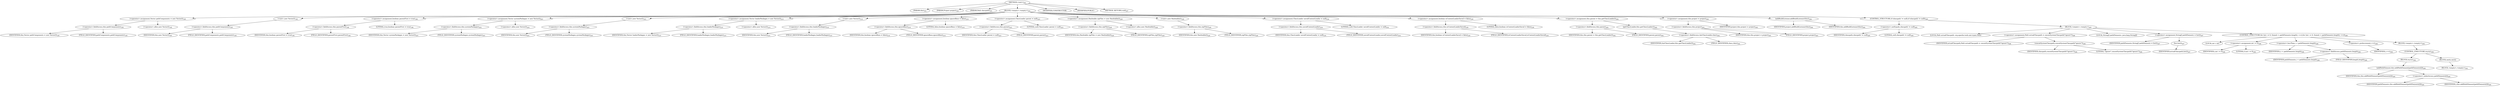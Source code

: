 digraph "&lt;init&gt;" {  
"323" [label = <(METHOD,&lt;init&gt;)<SUB>281</SUB>> ]
"32" [label = <(PARAM,this)<SUB>281</SUB>> ]
"324" [label = <(PARAM,Project project)<SUB>281</SUB>> ]
"325" [label = <(PARAM,Path classpath)<SUB>281</SUB>> ]
"326" [label = <(BLOCK,&lt;empty&gt;,&lt;empty&gt;)<SUB>281</SUB>> ]
"327" [label = <(&lt;operator&gt;.assignment,Vector pathComponents = new Vector())<SUB>185</SUB>> ]
"328" [label = <(&lt;operator&gt;.fieldAccess,this.pathComponents)<SUB>185</SUB>> ]
"329" [label = <(IDENTIFIER,this,Vector pathComponents = new Vector())<SUB>185</SUB>> ]
"330" [label = <(FIELD_IDENTIFIER,pathComponents,pathComponents)<SUB>185</SUB>> ]
"331" [label = <(&lt;operator&gt;.alloc,new Vector())<SUB>185</SUB>> ]
"332" [label = <(&lt;init&gt;,new Vector())<SUB>185</SUB>> ]
"333" [label = <(&lt;operator&gt;.fieldAccess,this.pathComponents)<SUB>185</SUB>> ]
"334" [label = <(IDENTIFIER,this,new Vector())<SUB>185</SUB>> ]
"335" [label = <(FIELD_IDENTIFIER,pathComponents,pathComponents)<SUB>185</SUB>> ]
"336" [label = <(&lt;operator&gt;.assignment,boolean parentFirst = true)<SUB>196</SUB>> ]
"337" [label = <(&lt;operator&gt;.fieldAccess,this.parentFirst)<SUB>196</SUB>> ]
"338" [label = <(IDENTIFIER,this,boolean parentFirst = true)<SUB>196</SUB>> ]
"339" [label = <(FIELD_IDENTIFIER,parentFirst,parentFirst)<SUB>196</SUB>> ]
"340" [label = <(LITERAL,true,boolean parentFirst = true)<SUB>196</SUB>> ]
"341" [label = <(&lt;operator&gt;.assignment,Vector systemPackages = new Vector())<SUB>203</SUB>> ]
"342" [label = <(&lt;operator&gt;.fieldAccess,this.systemPackages)<SUB>203</SUB>> ]
"343" [label = <(IDENTIFIER,this,Vector systemPackages = new Vector())<SUB>203</SUB>> ]
"344" [label = <(FIELD_IDENTIFIER,systemPackages,systemPackages)<SUB>203</SUB>> ]
"345" [label = <(&lt;operator&gt;.alloc,new Vector())<SUB>203</SUB>> ]
"346" [label = <(&lt;init&gt;,new Vector())<SUB>203</SUB>> ]
"347" [label = <(&lt;operator&gt;.fieldAccess,this.systemPackages)<SUB>203</SUB>> ]
"348" [label = <(IDENTIFIER,this,new Vector())<SUB>203</SUB>> ]
"349" [label = <(FIELD_IDENTIFIER,systemPackages,systemPackages)<SUB>203</SUB>> ]
"350" [label = <(&lt;operator&gt;.assignment,Vector loaderPackages = new Vector())<SUB>210</SUB>> ]
"351" [label = <(&lt;operator&gt;.fieldAccess,this.loaderPackages)<SUB>210</SUB>> ]
"352" [label = <(IDENTIFIER,this,Vector loaderPackages = new Vector())<SUB>210</SUB>> ]
"353" [label = <(FIELD_IDENTIFIER,loaderPackages,loaderPackages)<SUB>210</SUB>> ]
"354" [label = <(&lt;operator&gt;.alloc,new Vector())<SUB>210</SUB>> ]
"355" [label = <(&lt;init&gt;,new Vector())<SUB>210</SUB>> ]
"356" [label = <(&lt;operator&gt;.fieldAccess,this.loaderPackages)<SUB>210</SUB>> ]
"357" [label = <(IDENTIFIER,this,new Vector())<SUB>210</SUB>> ]
"358" [label = <(FIELD_IDENTIFIER,loaderPackages,loaderPackages)<SUB>210</SUB>> ]
"359" [label = <(&lt;operator&gt;.assignment,boolean ignoreBase = false)<SUB>218</SUB>> ]
"360" [label = <(&lt;operator&gt;.fieldAccess,this.ignoreBase)<SUB>218</SUB>> ]
"361" [label = <(IDENTIFIER,this,boolean ignoreBase = false)<SUB>218</SUB>> ]
"362" [label = <(FIELD_IDENTIFIER,ignoreBase,ignoreBase)<SUB>218</SUB>> ]
"363" [label = <(LITERAL,false,boolean ignoreBase = false)<SUB>218</SUB>> ]
"364" [label = <(&lt;operator&gt;.assignment,ClassLoader parent = null)<SUB>223</SUB>> ]
"365" [label = <(&lt;operator&gt;.fieldAccess,this.parent)<SUB>223</SUB>> ]
"366" [label = <(IDENTIFIER,this,ClassLoader parent = null)<SUB>223</SUB>> ]
"367" [label = <(FIELD_IDENTIFIER,parent,parent)<SUB>223</SUB>> ]
"368" [label = <(LITERAL,null,ClassLoader parent = null)<SUB>223</SUB>> ]
"369" [label = <(&lt;operator&gt;.assignment,Hashtable zipFiles = new Hashtable())<SUB>228</SUB>> ]
"370" [label = <(&lt;operator&gt;.fieldAccess,this.zipFiles)<SUB>228</SUB>> ]
"371" [label = <(IDENTIFIER,this,Hashtable zipFiles = new Hashtable())<SUB>228</SUB>> ]
"372" [label = <(FIELD_IDENTIFIER,zipFiles,zipFiles)<SUB>228</SUB>> ]
"373" [label = <(&lt;operator&gt;.alloc,new Hashtable())<SUB>228</SUB>> ]
"374" [label = <(&lt;init&gt;,new Hashtable())<SUB>228</SUB>> ]
"375" [label = <(&lt;operator&gt;.fieldAccess,this.zipFiles)<SUB>228</SUB>> ]
"376" [label = <(IDENTIFIER,this,new Hashtable())<SUB>228</SUB>> ]
"377" [label = <(FIELD_IDENTIFIER,zipFiles,zipFiles)<SUB>228</SUB>> ]
"378" [label = <(&lt;operator&gt;.assignment,ClassLoader savedContextLoader = null)<SUB>234</SUB>> ]
"379" [label = <(&lt;operator&gt;.fieldAccess,this.savedContextLoader)<SUB>234</SUB>> ]
"380" [label = <(IDENTIFIER,this,ClassLoader savedContextLoader = null)<SUB>234</SUB>> ]
"381" [label = <(FIELD_IDENTIFIER,savedContextLoader,savedContextLoader)<SUB>234</SUB>> ]
"382" [label = <(LITERAL,null,ClassLoader savedContextLoader = null)<SUB>234</SUB>> ]
"383" [label = <(&lt;operator&gt;.assignment,boolean isContextLoaderSaved = false)<SUB>238</SUB>> ]
"384" [label = <(&lt;operator&gt;.fieldAccess,this.isContextLoaderSaved)<SUB>238</SUB>> ]
"385" [label = <(IDENTIFIER,this,boolean isContextLoaderSaved = false)<SUB>238</SUB>> ]
"386" [label = <(FIELD_IDENTIFIER,isContextLoaderSaved,isContextLoaderSaved)<SUB>238</SUB>> ]
"387" [label = <(LITERAL,false,boolean isContextLoaderSaved = false)<SUB>238</SUB>> ]
"388" [label = <(&lt;operator&gt;.assignment,this.parent = this.getClassLoader())<SUB>282</SUB>> ]
"389" [label = <(&lt;operator&gt;.fieldAccess,this.parent)<SUB>282</SUB>> ]
"390" [label = <(IDENTIFIER,this,this.parent = this.getClassLoader())<SUB>282</SUB>> ]
"391" [label = <(FIELD_IDENTIFIER,parent,parent)<SUB>282</SUB>> ]
"392" [label = <(getClassLoader,this.getClassLoader())<SUB>282</SUB>> ]
"393" [label = <(&lt;operator&gt;.fieldAccess,AntClassLoader.class)<SUB>282</SUB>> ]
"394" [label = <(IDENTIFIER,AntClassLoader,this.getClassLoader())<SUB>282</SUB>> ]
"395" [label = <(FIELD_IDENTIFIER,class,class)<SUB>282</SUB>> ]
"396" [label = <(&lt;operator&gt;.assignment,this.project = project)<SUB>283</SUB>> ]
"397" [label = <(&lt;operator&gt;.fieldAccess,this.project)<SUB>283</SUB>> ]
"31" [label = <(IDENTIFIER,this,this.project = project)<SUB>283</SUB>> ]
"398" [label = <(FIELD_IDENTIFIER,project,project)<SUB>283</SUB>> ]
"399" [label = <(IDENTIFIER,project,this.project = project)<SUB>283</SUB>> ]
"400" [label = <(addBuildListener,addBuildListener(this))<SUB>284</SUB>> ]
"401" [label = <(IDENTIFIER,project,addBuildListener(this))<SUB>284</SUB>> ]
"33" [label = <(IDENTIFIER,this,addBuildListener(this))<SUB>284</SUB>> ]
"402" [label = <(CONTROL_STRUCTURE,if (classpath != null),if (classpath != null))<SUB>285</SUB>> ]
"403" [label = <(&lt;operator&gt;.notEquals,classpath != null)<SUB>285</SUB>> ]
"404" [label = <(IDENTIFIER,classpath,classpath != null)<SUB>285</SUB>> ]
"405" [label = <(LITERAL,null,classpath != null)<SUB>285</SUB>> ]
"406" [label = <(BLOCK,&lt;empty&gt;,&lt;empty&gt;)<SUB>285</SUB>> ]
"407" [label = <(LOCAL,Path actualClasspath: org.apache.tools.ant.types.Path)> ]
"408" [label = <(&lt;operator&gt;.assignment,Path actualClasspath = concatSystemClasspath(&quot;ignore&quot;))<SUB>286</SUB>> ]
"409" [label = <(IDENTIFIER,actualClasspath,Path actualClasspath = concatSystemClasspath(&quot;ignore&quot;))<SUB>286</SUB>> ]
"410" [label = <(concatSystemClasspath,concatSystemClasspath(&quot;ignore&quot;))<SUB>286</SUB>> ]
"411" [label = <(IDENTIFIER,classpath,concatSystemClasspath(&quot;ignore&quot;))<SUB>286</SUB>> ]
"412" [label = <(LITERAL,&quot;ignore&quot;,concatSystemClasspath(&quot;ignore&quot;))<SUB>286</SUB>> ]
"413" [label = <(LOCAL,String[] pathElements: java.lang.String[])> ]
"414" [label = <(&lt;operator&gt;.assignment,String[] pathElements = list())<SUB>287</SUB>> ]
"415" [label = <(IDENTIFIER,pathElements,String[] pathElements = list())<SUB>287</SUB>> ]
"416" [label = <(list,list())<SUB>287</SUB>> ]
"417" [label = <(IDENTIFIER,actualClasspath,list())<SUB>287</SUB>> ]
"418" [label = <(CONTROL_STRUCTURE,for (int i = 0; Some(i &lt; pathElements.length); ++i),for (int i = 0; Some(i &lt; pathElements.length); ++i))<SUB>288</SUB>> ]
"419" [label = <(LOCAL,int i: int)> ]
"420" [label = <(&lt;operator&gt;.assignment,int i = 0)<SUB>288</SUB>> ]
"421" [label = <(IDENTIFIER,i,int i = 0)<SUB>288</SUB>> ]
"422" [label = <(LITERAL,0,int i = 0)<SUB>288</SUB>> ]
"423" [label = <(&lt;operator&gt;.lessThan,i &lt; pathElements.length)<SUB>288</SUB>> ]
"424" [label = <(IDENTIFIER,i,i &lt; pathElements.length)<SUB>288</SUB>> ]
"425" [label = <(&lt;operator&gt;.fieldAccess,pathElements.length)<SUB>288</SUB>> ]
"426" [label = <(IDENTIFIER,pathElements,i &lt; pathElements.length)<SUB>288</SUB>> ]
"427" [label = <(FIELD_IDENTIFIER,length,length)<SUB>288</SUB>> ]
"428" [label = <(&lt;operator&gt;.preIncrement,++i)<SUB>288</SUB>> ]
"429" [label = <(IDENTIFIER,i,++i)<SUB>288</SUB>> ]
"430" [label = <(BLOCK,&lt;empty&gt;,&lt;empty&gt;)<SUB>288</SUB>> ]
"431" [label = <(CONTROL_STRUCTURE,try,try)<SUB>289</SUB>> ]
"432" [label = <(BLOCK,try,try)<SUB>289</SUB>> ]
"433" [label = <(addPathElement,this.addPathElement(pathElements[i]))<SUB>290</SUB>> ]
"34" [label = <(IDENTIFIER,this,this.addPathElement(pathElements[i]))<SUB>290</SUB>> ]
"434" [label = <(&lt;operator&gt;.indexAccess,pathElements[i])<SUB>290</SUB>> ]
"435" [label = <(IDENTIFIER,pathElements,this.addPathElement(pathElements[i]))<SUB>290</SUB>> ]
"436" [label = <(IDENTIFIER,i,this.addPathElement(pathElements[i]))<SUB>290</SUB>> ]
"437" [label = <(BLOCK,catch,catch)> ]
"438" [label = <(BLOCK,&lt;empty&gt;,&lt;empty&gt;)<SUB>291</SUB>> ]
"439" [label = <(MODIFIER,CONSTRUCTOR)> ]
"440" [label = <(MODIFIER,PUBLIC)> ]
"441" [label = <(METHOD_RETURN,void)<SUB>297</SUB>> ]
  "323" -> "32" 
  "323" -> "324" 
  "323" -> "325" 
  "323" -> "326" 
  "323" -> "439" 
  "323" -> "440" 
  "323" -> "441" 
  "326" -> "327" 
  "326" -> "332" 
  "326" -> "336" 
  "326" -> "341" 
  "326" -> "346" 
  "326" -> "350" 
  "326" -> "355" 
  "326" -> "359" 
  "326" -> "364" 
  "326" -> "369" 
  "326" -> "374" 
  "326" -> "378" 
  "326" -> "383" 
  "326" -> "388" 
  "326" -> "396" 
  "326" -> "400" 
  "326" -> "402" 
  "327" -> "328" 
  "327" -> "331" 
  "328" -> "329" 
  "328" -> "330" 
  "332" -> "333" 
  "333" -> "334" 
  "333" -> "335" 
  "336" -> "337" 
  "336" -> "340" 
  "337" -> "338" 
  "337" -> "339" 
  "341" -> "342" 
  "341" -> "345" 
  "342" -> "343" 
  "342" -> "344" 
  "346" -> "347" 
  "347" -> "348" 
  "347" -> "349" 
  "350" -> "351" 
  "350" -> "354" 
  "351" -> "352" 
  "351" -> "353" 
  "355" -> "356" 
  "356" -> "357" 
  "356" -> "358" 
  "359" -> "360" 
  "359" -> "363" 
  "360" -> "361" 
  "360" -> "362" 
  "364" -> "365" 
  "364" -> "368" 
  "365" -> "366" 
  "365" -> "367" 
  "369" -> "370" 
  "369" -> "373" 
  "370" -> "371" 
  "370" -> "372" 
  "374" -> "375" 
  "375" -> "376" 
  "375" -> "377" 
  "378" -> "379" 
  "378" -> "382" 
  "379" -> "380" 
  "379" -> "381" 
  "383" -> "384" 
  "383" -> "387" 
  "384" -> "385" 
  "384" -> "386" 
  "388" -> "389" 
  "388" -> "392" 
  "389" -> "390" 
  "389" -> "391" 
  "392" -> "393" 
  "393" -> "394" 
  "393" -> "395" 
  "396" -> "397" 
  "396" -> "399" 
  "397" -> "31" 
  "397" -> "398" 
  "400" -> "401" 
  "400" -> "33" 
  "402" -> "403" 
  "402" -> "406" 
  "403" -> "404" 
  "403" -> "405" 
  "406" -> "407" 
  "406" -> "408" 
  "406" -> "413" 
  "406" -> "414" 
  "406" -> "418" 
  "408" -> "409" 
  "408" -> "410" 
  "410" -> "411" 
  "410" -> "412" 
  "414" -> "415" 
  "414" -> "416" 
  "416" -> "417" 
  "418" -> "419" 
  "418" -> "420" 
  "418" -> "423" 
  "418" -> "428" 
  "418" -> "430" 
  "420" -> "421" 
  "420" -> "422" 
  "423" -> "424" 
  "423" -> "425" 
  "425" -> "426" 
  "425" -> "427" 
  "428" -> "429" 
  "430" -> "431" 
  "431" -> "432" 
  "431" -> "437" 
  "432" -> "433" 
  "433" -> "34" 
  "433" -> "434" 
  "434" -> "435" 
  "434" -> "436" 
  "437" -> "438" 
}
